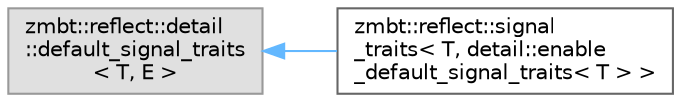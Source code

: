 digraph "Graphical Class Hierarchy"
{
 // LATEX_PDF_SIZE
  bgcolor="transparent";
  edge [fontname=Helvetica,fontsize=10,labelfontname=Helvetica,labelfontsize=10];
  node [fontname=Helvetica,fontsize=10,shape=box,height=0.2,width=0.4];
  rankdir="LR";
  Node0 [id="Node000000",label="zmbt::reflect::detail\l::default_signal_traits\l\< T, E \>",height=0.2,width=0.4,color="grey60", fillcolor="#E0E0E0", style="filled",tooltip=" "];
  Node0 -> Node1 [id="edge59_Node000000_Node000001",dir="back",color="steelblue1",style="solid",tooltip=" "];
  Node1 [id="Node000001",label="zmbt::reflect::signal\l_traits\< T, detail::enable\l_default_signal_traits\< T \> \>",height=0.2,width=0.4,color="grey40", fillcolor="white", style="filled",URL="$structzmbt_1_1reflect_1_1signal__traits_3_01T_00_01detail_1_1enable__default__signal__traits_3_01T_01_4_01_4.html",tooltip=" "];
}
